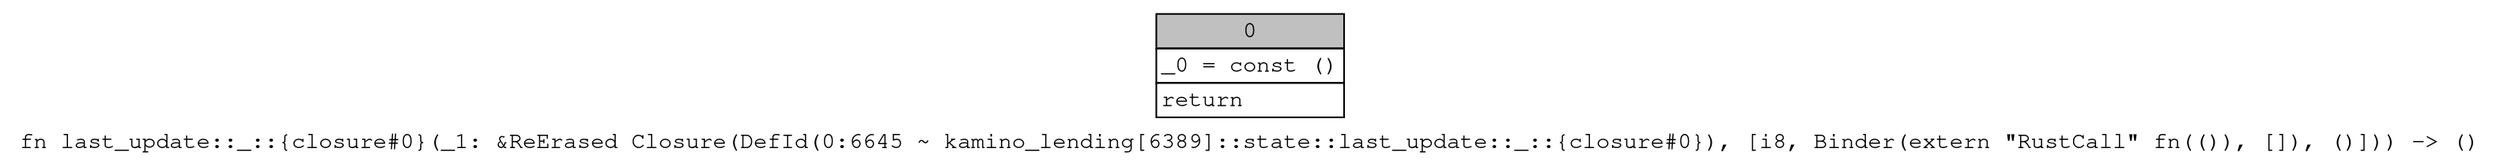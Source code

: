digraph Mir_0_6645 {
    graph [fontname="Courier, monospace"];
    node [fontname="Courier, monospace"];
    edge [fontname="Courier, monospace"];
    label=<fn last_update::_::{closure#0}(_1: &amp;ReErased Closure(DefId(0:6645 ~ kamino_lending[6389]::state::last_update::_::{closure#0}), [i8, Binder(extern &quot;RustCall&quot; fn(()), []), ()])) -&gt; ()<br align="left"/>>;
    bb0__0_6645 [shape="none", label=<<table border="0" cellborder="1" cellspacing="0"><tr><td bgcolor="gray" align="center" colspan="1">0</td></tr><tr><td align="left" balign="left">_0 = const ()<br/></td></tr><tr><td align="left">return</td></tr></table>>];
}

